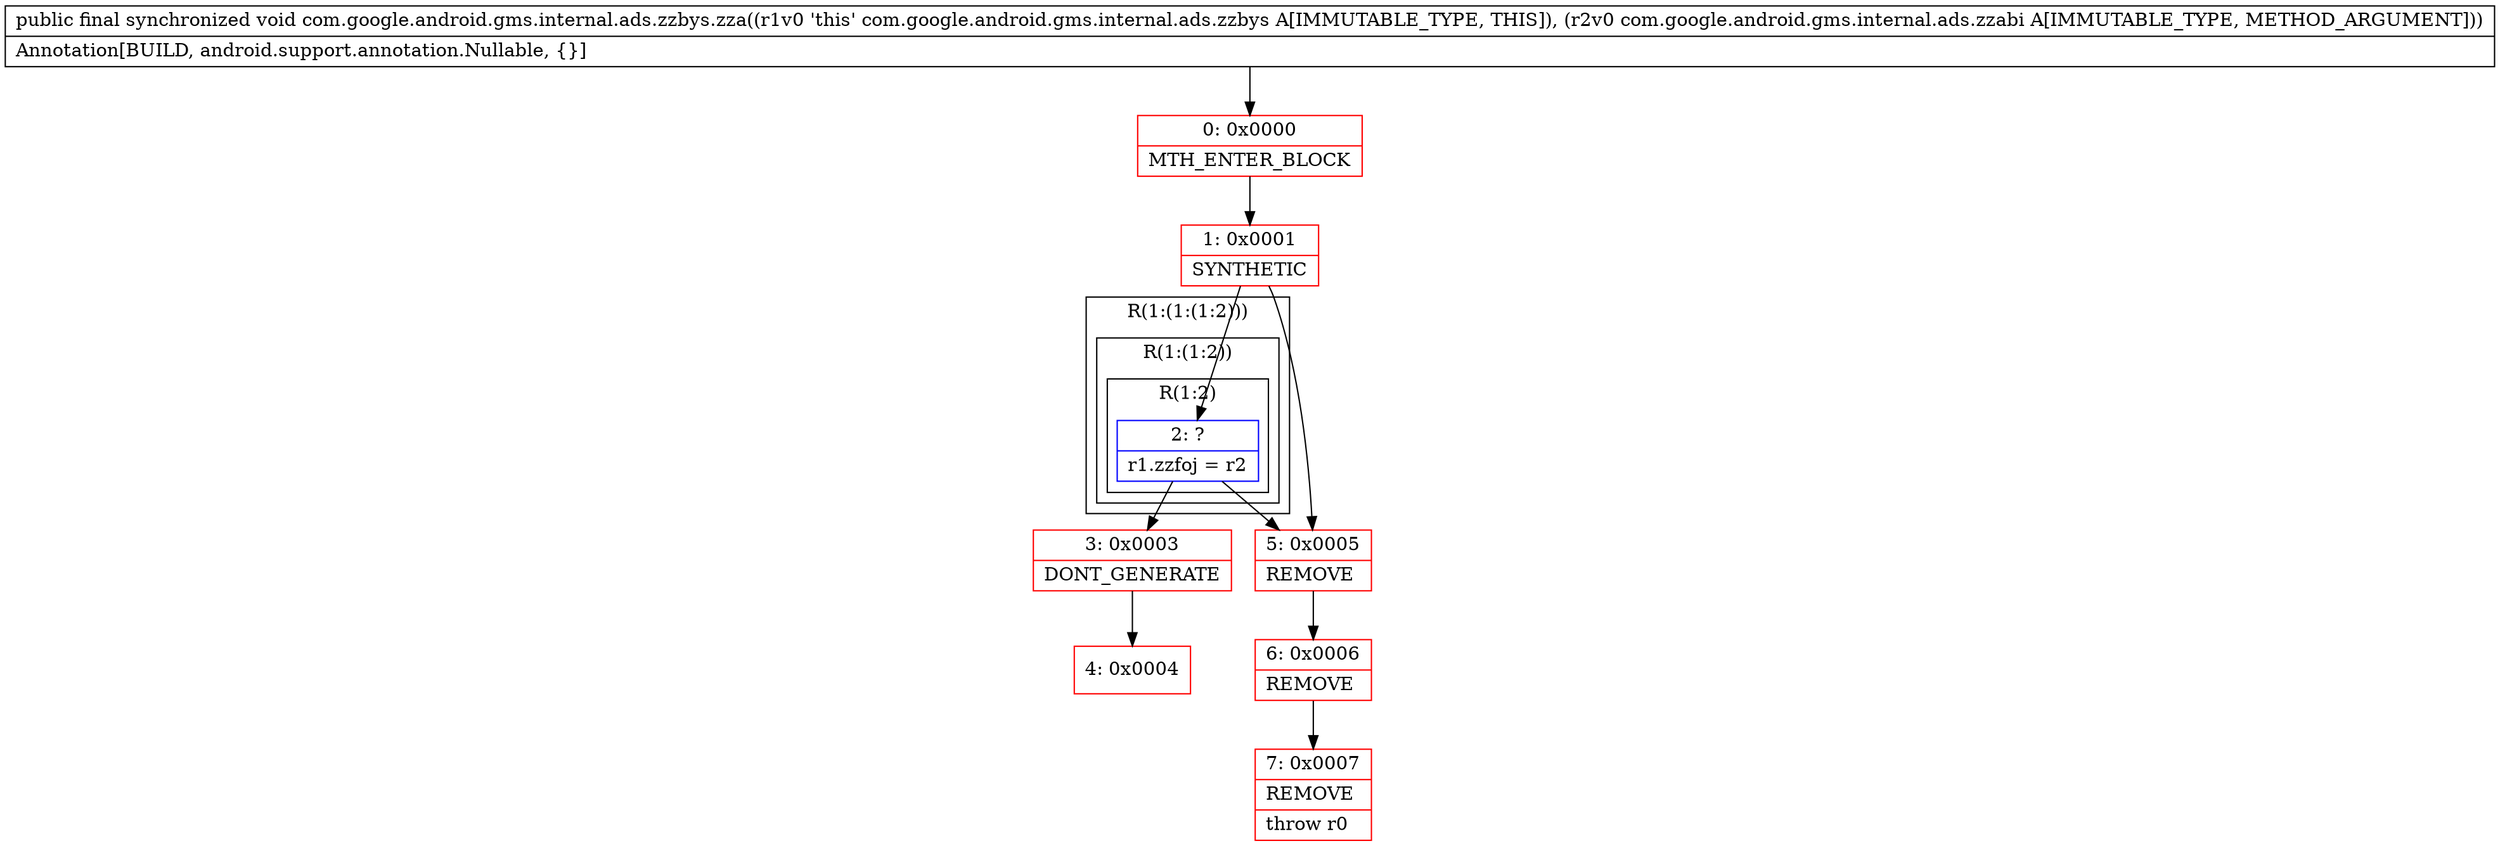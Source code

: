 digraph "CFG forcom.google.android.gms.internal.ads.zzbys.zza(Lcom\/google\/android\/gms\/internal\/ads\/zzabi;)V" {
subgraph cluster_Region_1432489757 {
label = "R(1:(1:(1:2)))";
node [shape=record,color=blue];
subgraph cluster_Region_2058397718 {
label = "R(1:(1:2))";
node [shape=record,color=blue];
subgraph cluster_Region_657955045 {
label = "R(1:2)";
node [shape=record,color=blue];
Node_2 [shape=record,label="{2\:\ ?|r1.zzfoj = r2\l}"];
}
}
}
Node_0 [shape=record,color=red,label="{0\:\ 0x0000|MTH_ENTER_BLOCK\l}"];
Node_1 [shape=record,color=red,label="{1\:\ 0x0001|SYNTHETIC\l}"];
Node_3 [shape=record,color=red,label="{3\:\ 0x0003|DONT_GENERATE\l}"];
Node_4 [shape=record,color=red,label="{4\:\ 0x0004}"];
Node_5 [shape=record,color=red,label="{5\:\ 0x0005|REMOVE\l}"];
Node_6 [shape=record,color=red,label="{6\:\ 0x0006|REMOVE\l}"];
Node_7 [shape=record,color=red,label="{7\:\ 0x0007|REMOVE\l|throw r0\l}"];
MethodNode[shape=record,label="{public final synchronized void com.google.android.gms.internal.ads.zzbys.zza((r1v0 'this' com.google.android.gms.internal.ads.zzbys A[IMMUTABLE_TYPE, THIS]), (r2v0 com.google.android.gms.internal.ads.zzabi A[IMMUTABLE_TYPE, METHOD_ARGUMENT]))  | Annotation[BUILD, android.support.annotation.Nullable, \{\}]\l}"];
MethodNode -> Node_0;
Node_2 -> Node_3;
Node_2 -> Node_5;
Node_0 -> Node_1;
Node_1 -> Node_2;
Node_1 -> Node_5;
Node_3 -> Node_4;
Node_5 -> Node_6;
Node_6 -> Node_7;
}

